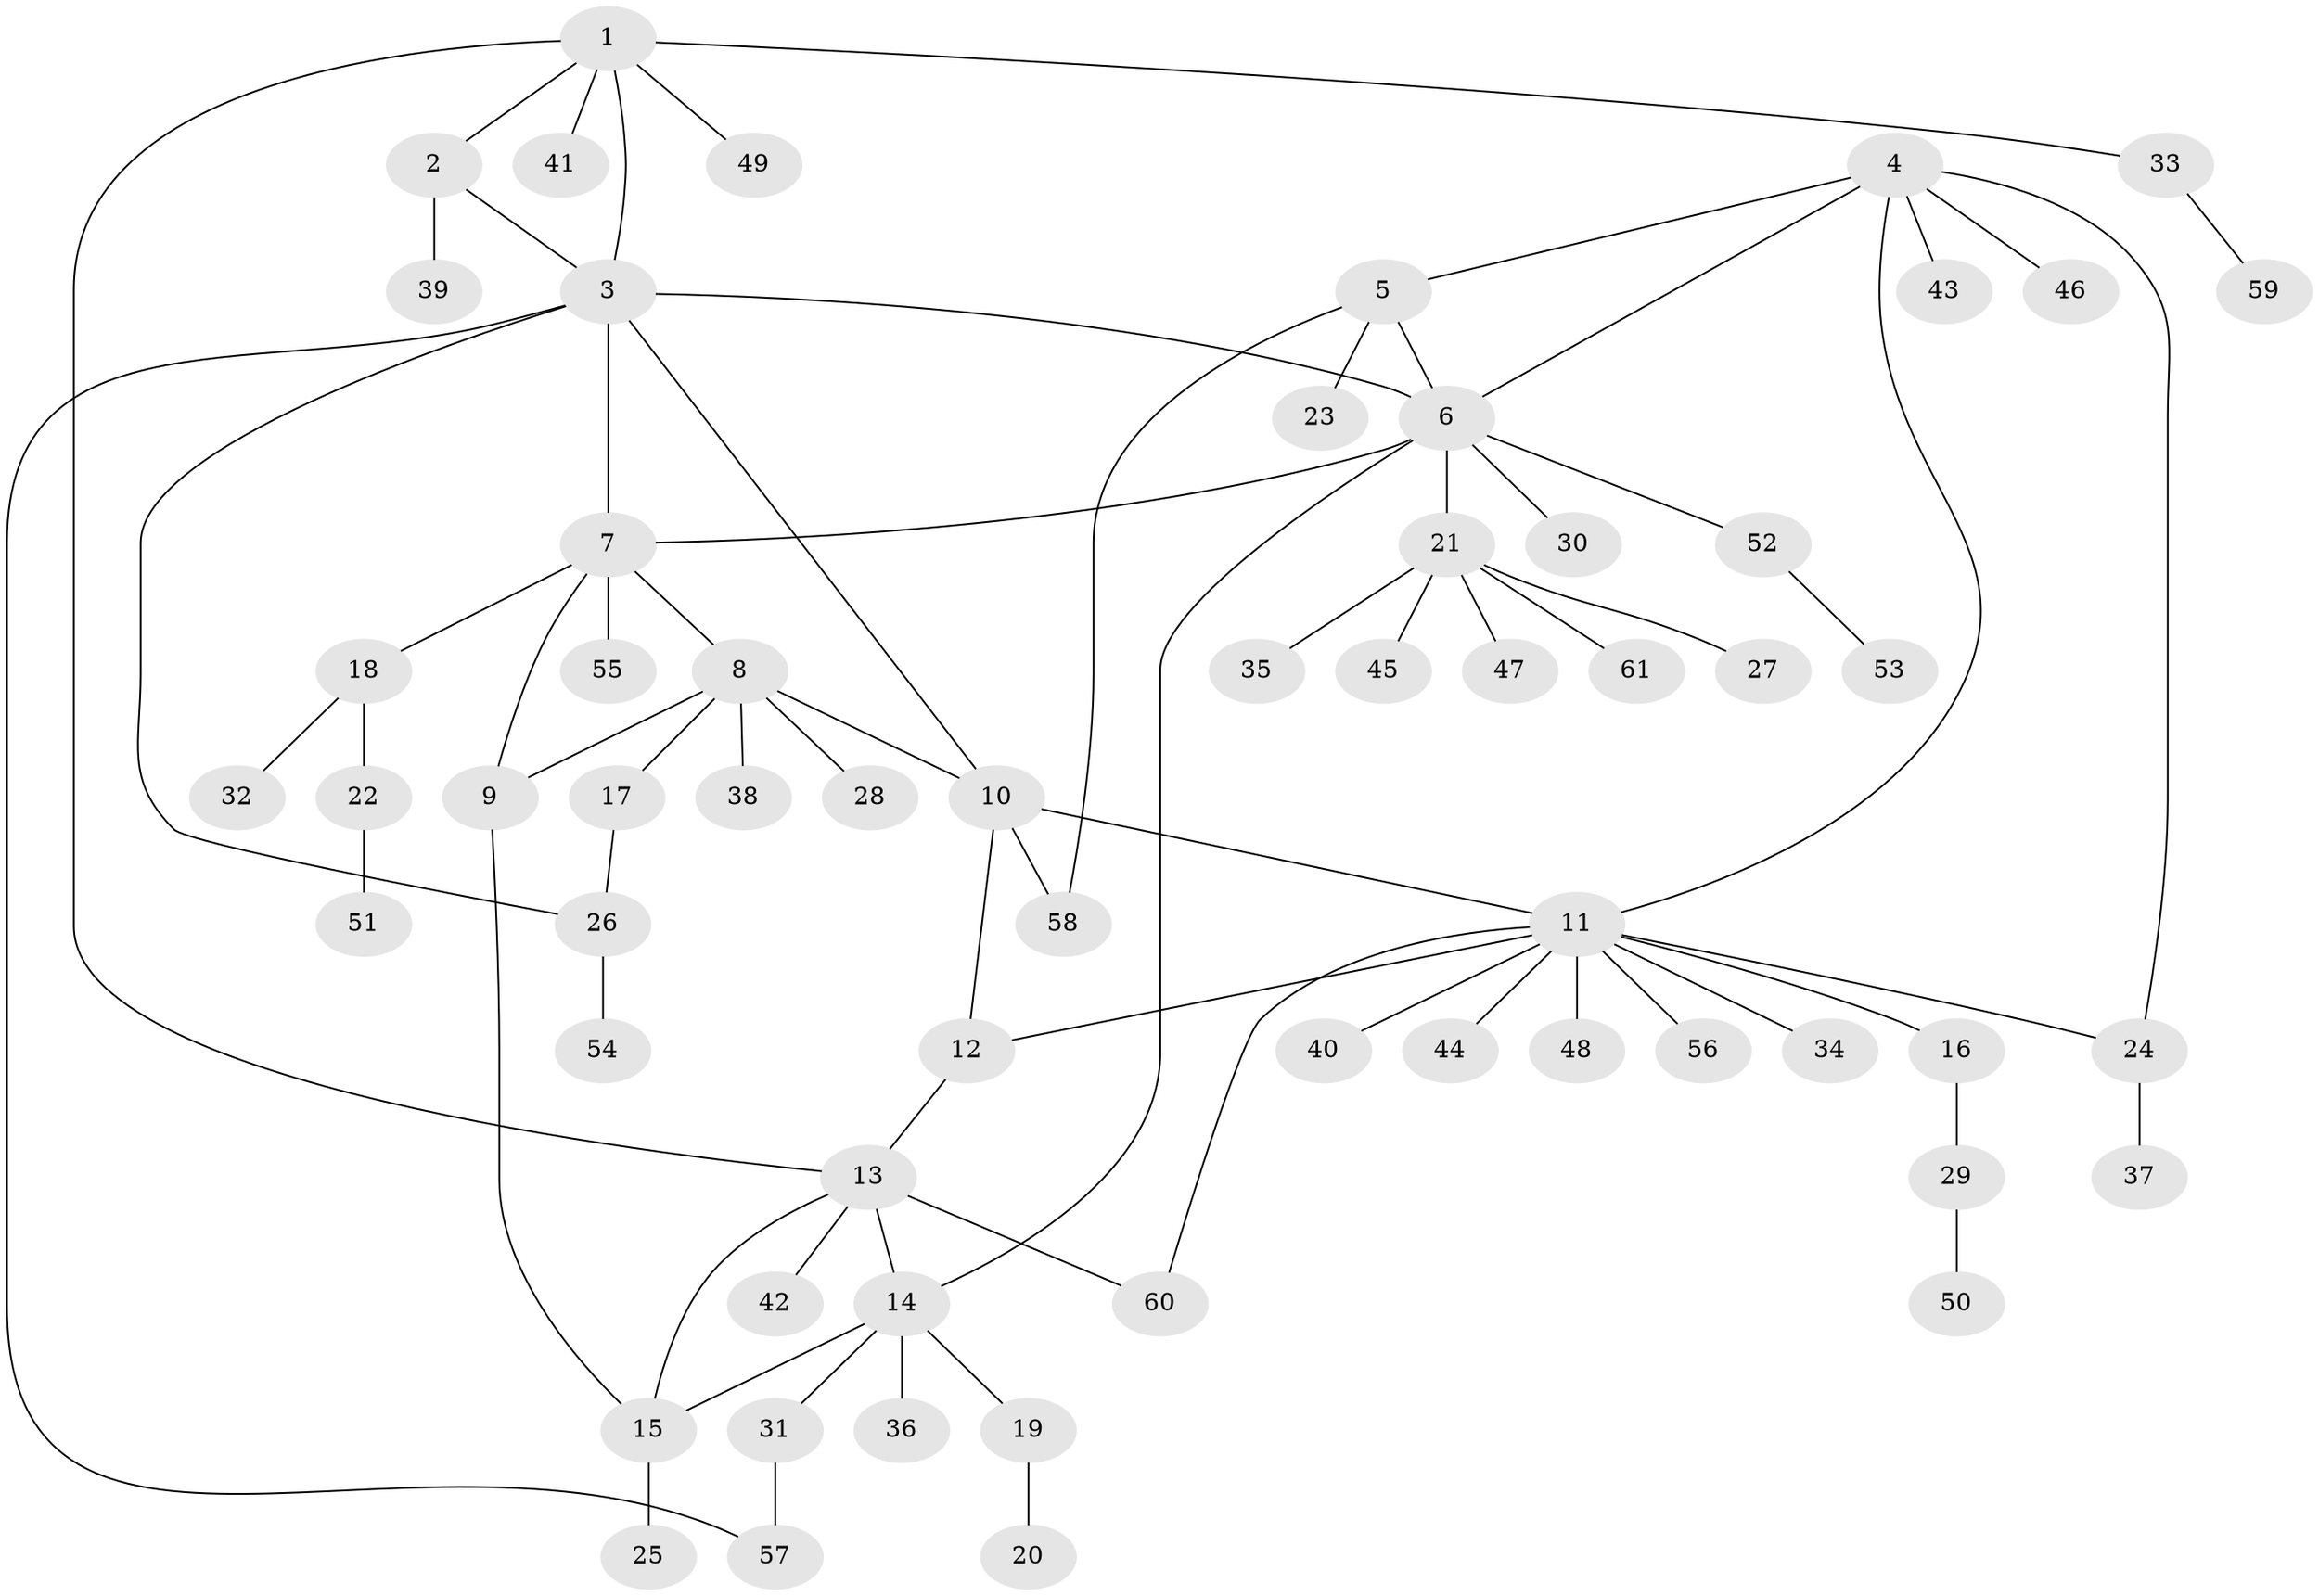 // coarse degree distribution, {7: 0.06666666666666667, 5: 0.1, 1: 0.4, 2: 0.2, 4: 0.16666666666666666, 8: 0.03333333333333333, 3: 0.03333333333333333}
// Generated by graph-tools (version 1.1) at 2025/37/03/04/25 23:37:48]
// undirected, 61 vertices, 76 edges
graph export_dot {
  node [color=gray90,style=filled];
  1;
  2;
  3;
  4;
  5;
  6;
  7;
  8;
  9;
  10;
  11;
  12;
  13;
  14;
  15;
  16;
  17;
  18;
  19;
  20;
  21;
  22;
  23;
  24;
  25;
  26;
  27;
  28;
  29;
  30;
  31;
  32;
  33;
  34;
  35;
  36;
  37;
  38;
  39;
  40;
  41;
  42;
  43;
  44;
  45;
  46;
  47;
  48;
  49;
  50;
  51;
  52;
  53;
  54;
  55;
  56;
  57;
  58;
  59;
  60;
  61;
  1 -- 2;
  1 -- 3;
  1 -- 13;
  1 -- 33;
  1 -- 41;
  1 -- 49;
  2 -- 3;
  2 -- 39;
  3 -- 6;
  3 -- 7;
  3 -- 10;
  3 -- 26;
  3 -- 57;
  4 -- 5;
  4 -- 6;
  4 -- 11;
  4 -- 24;
  4 -- 43;
  4 -- 46;
  5 -- 6;
  5 -- 23;
  5 -- 58;
  6 -- 7;
  6 -- 14;
  6 -- 21;
  6 -- 30;
  6 -- 52;
  7 -- 8;
  7 -- 9;
  7 -- 18;
  7 -- 55;
  8 -- 9;
  8 -- 10;
  8 -- 17;
  8 -- 28;
  8 -- 38;
  9 -- 15;
  10 -- 11;
  10 -- 12;
  10 -- 58;
  11 -- 12;
  11 -- 16;
  11 -- 24;
  11 -- 34;
  11 -- 40;
  11 -- 44;
  11 -- 48;
  11 -- 56;
  11 -- 60;
  12 -- 13;
  13 -- 14;
  13 -- 15;
  13 -- 42;
  13 -- 60;
  14 -- 15;
  14 -- 19;
  14 -- 31;
  14 -- 36;
  15 -- 25;
  16 -- 29;
  17 -- 26;
  18 -- 22;
  18 -- 32;
  19 -- 20;
  21 -- 27;
  21 -- 35;
  21 -- 45;
  21 -- 47;
  21 -- 61;
  22 -- 51;
  24 -- 37;
  26 -- 54;
  29 -- 50;
  31 -- 57;
  33 -- 59;
  52 -- 53;
}
